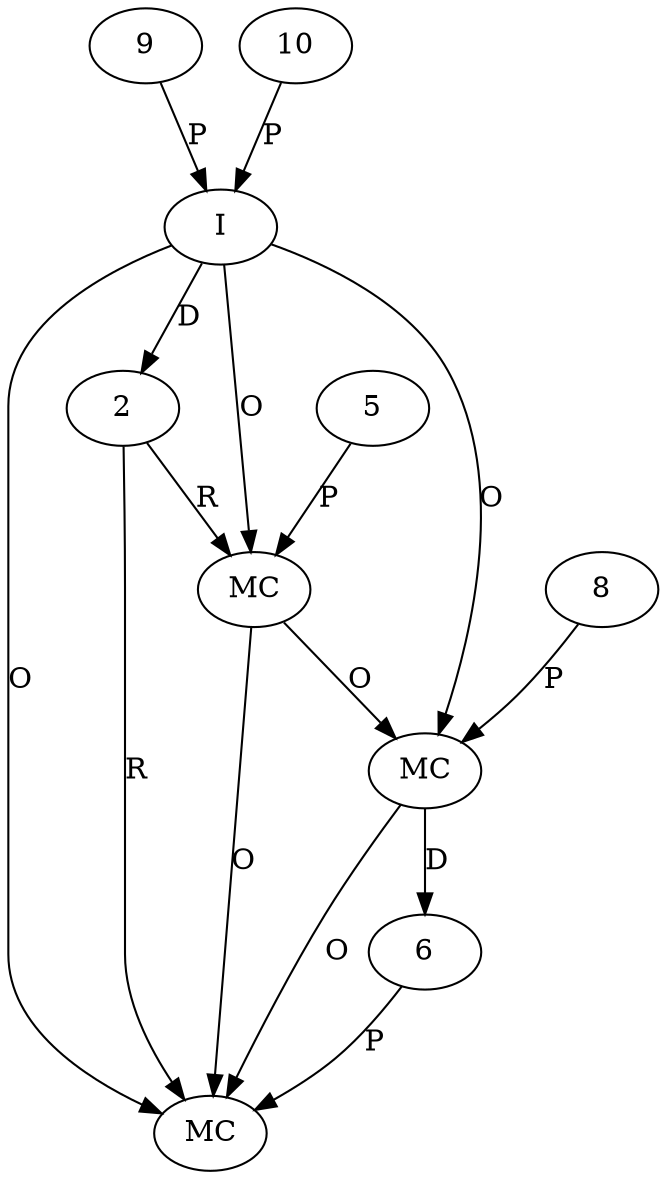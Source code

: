 digraph "AUG" {

  1 [ label="MC" s="withChronology()" t="DateTime" l="296" ];
  2 [ t="DateTime" n="bd" ];
  3 [ label="MC" s="plus()" t="DateTime" l="299" ];
  4 [ label="I" t="DateTime" l="294" ];
  5 [ t="Chronology" v="null" n="GJ_UTC" ];
  6 [ t="Period" n="dummy_" ];
  7 [ label="MC" s="weeks()" t="Period" l="299" ];
  8 [ t="int" v="1" ];
  9 [ t="int" v="0" ];
  10 [ t="int" v="0" ];
  4 -> 1 [ label="O" ];
  5 -> 1 [ label="P" ];
  2 -> 1 [ label="R" ];
  4 -> 2 [ label="D" ];
  4 -> 3 [ label="O" ];
  2 -> 3 [ label="R" ];
  7 -> 3 [ label="O" ];
  1 -> 3 [ label="O" ];
  6 -> 3 [ label="P" ];
  9 -> 4 [ label="P" ];
  10 -> 4 [ label="P" ];
  7 -> 6 [ label="D" ];
  1 -> 7 [ label="O" ];
  4 -> 7 [ label="O" ];
  8 -> 7 [ label="P" ];
}
